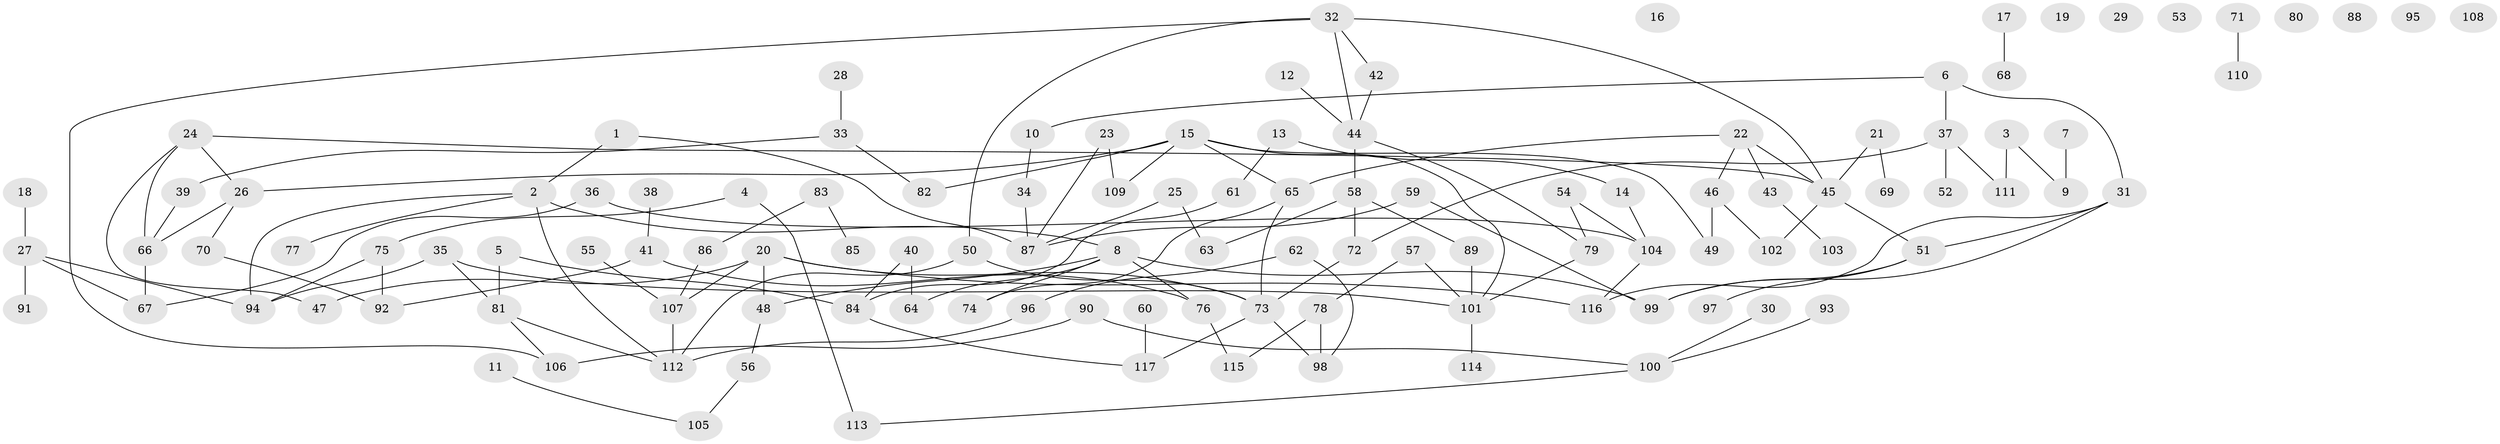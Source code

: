 // coarse degree distribution, {5: 0.11320754716981132, 2: 0.20754716981132076, 6: 0.03773584905660377, 4: 0.018867924528301886, 1: 0.20754716981132076, 9: 0.03773584905660377, 3: 0.1320754716981132, 0: 0.18867924528301888, 10: 0.05660377358490566}
// Generated by graph-tools (version 1.1) at 2025/16/03/04/25 18:16:28]
// undirected, 117 vertices, 143 edges
graph export_dot {
graph [start="1"]
  node [color=gray90,style=filled];
  1;
  2;
  3;
  4;
  5;
  6;
  7;
  8;
  9;
  10;
  11;
  12;
  13;
  14;
  15;
  16;
  17;
  18;
  19;
  20;
  21;
  22;
  23;
  24;
  25;
  26;
  27;
  28;
  29;
  30;
  31;
  32;
  33;
  34;
  35;
  36;
  37;
  38;
  39;
  40;
  41;
  42;
  43;
  44;
  45;
  46;
  47;
  48;
  49;
  50;
  51;
  52;
  53;
  54;
  55;
  56;
  57;
  58;
  59;
  60;
  61;
  62;
  63;
  64;
  65;
  66;
  67;
  68;
  69;
  70;
  71;
  72;
  73;
  74;
  75;
  76;
  77;
  78;
  79;
  80;
  81;
  82;
  83;
  84;
  85;
  86;
  87;
  88;
  89;
  90;
  91;
  92;
  93;
  94;
  95;
  96;
  97;
  98;
  99;
  100;
  101;
  102;
  103;
  104;
  105;
  106;
  107;
  108;
  109;
  110;
  111;
  112;
  113;
  114;
  115;
  116;
  117;
  1 -- 2;
  1 -- 87;
  2 -- 8;
  2 -- 77;
  2 -- 94;
  2 -- 112;
  3 -- 9;
  3 -- 111;
  4 -- 75;
  4 -- 113;
  5 -- 81;
  5 -- 84;
  6 -- 10;
  6 -- 31;
  6 -- 37;
  7 -- 9;
  8 -- 48;
  8 -- 64;
  8 -- 74;
  8 -- 76;
  8 -- 99;
  10 -- 34;
  11 -- 105;
  12 -- 44;
  13 -- 14;
  13 -- 61;
  14 -- 104;
  15 -- 26;
  15 -- 49;
  15 -- 65;
  15 -- 82;
  15 -- 101;
  15 -- 109;
  17 -- 68;
  18 -- 27;
  20 -- 47;
  20 -- 48;
  20 -- 73;
  20 -- 107;
  20 -- 116;
  21 -- 45;
  21 -- 69;
  22 -- 43;
  22 -- 45;
  22 -- 46;
  22 -- 65;
  23 -- 87;
  23 -- 109;
  24 -- 26;
  24 -- 45;
  24 -- 47;
  24 -- 66;
  25 -- 63;
  25 -- 87;
  26 -- 66;
  26 -- 70;
  27 -- 67;
  27 -- 91;
  27 -- 94;
  28 -- 33;
  30 -- 100;
  31 -- 51;
  31 -- 99;
  31 -- 116;
  32 -- 42;
  32 -- 44;
  32 -- 45;
  32 -- 50;
  32 -- 106;
  33 -- 39;
  33 -- 82;
  34 -- 87;
  35 -- 81;
  35 -- 94;
  35 -- 101;
  36 -- 67;
  36 -- 104;
  37 -- 52;
  37 -- 72;
  37 -- 111;
  38 -- 41;
  39 -- 66;
  40 -- 64;
  40 -- 84;
  41 -- 76;
  41 -- 92;
  42 -- 44;
  43 -- 103;
  44 -- 58;
  44 -- 79;
  45 -- 51;
  45 -- 102;
  46 -- 49;
  46 -- 102;
  48 -- 56;
  50 -- 73;
  50 -- 112;
  51 -- 97;
  51 -- 99;
  54 -- 79;
  54 -- 104;
  55 -- 107;
  56 -- 105;
  57 -- 78;
  57 -- 101;
  58 -- 63;
  58 -- 72;
  58 -- 89;
  59 -- 87;
  59 -- 99;
  60 -- 117;
  61 -- 84;
  62 -- 96;
  62 -- 98;
  65 -- 73;
  65 -- 74;
  66 -- 67;
  70 -- 92;
  71 -- 110;
  72 -- 73;
  73 -- 98;
  73 -- 117;
  75 -- 92;
  75 -- 94;
  76 -- 115;
  78 -- 98;
  78 -- 115;
  79 -- 101;
  81 -- 106;
  81 -- 112;
  83 -- 85;
  83 -- 86;
  84 -- 117;
  86 -- 107;
  89 -- 101;
  90 -- 100;
  90 -- 106;
  93 -- 100;
  96 -- 112;
  100 -- 113;
  101 -- 114;
  104 -- 116;
  107 -- 112;
}
